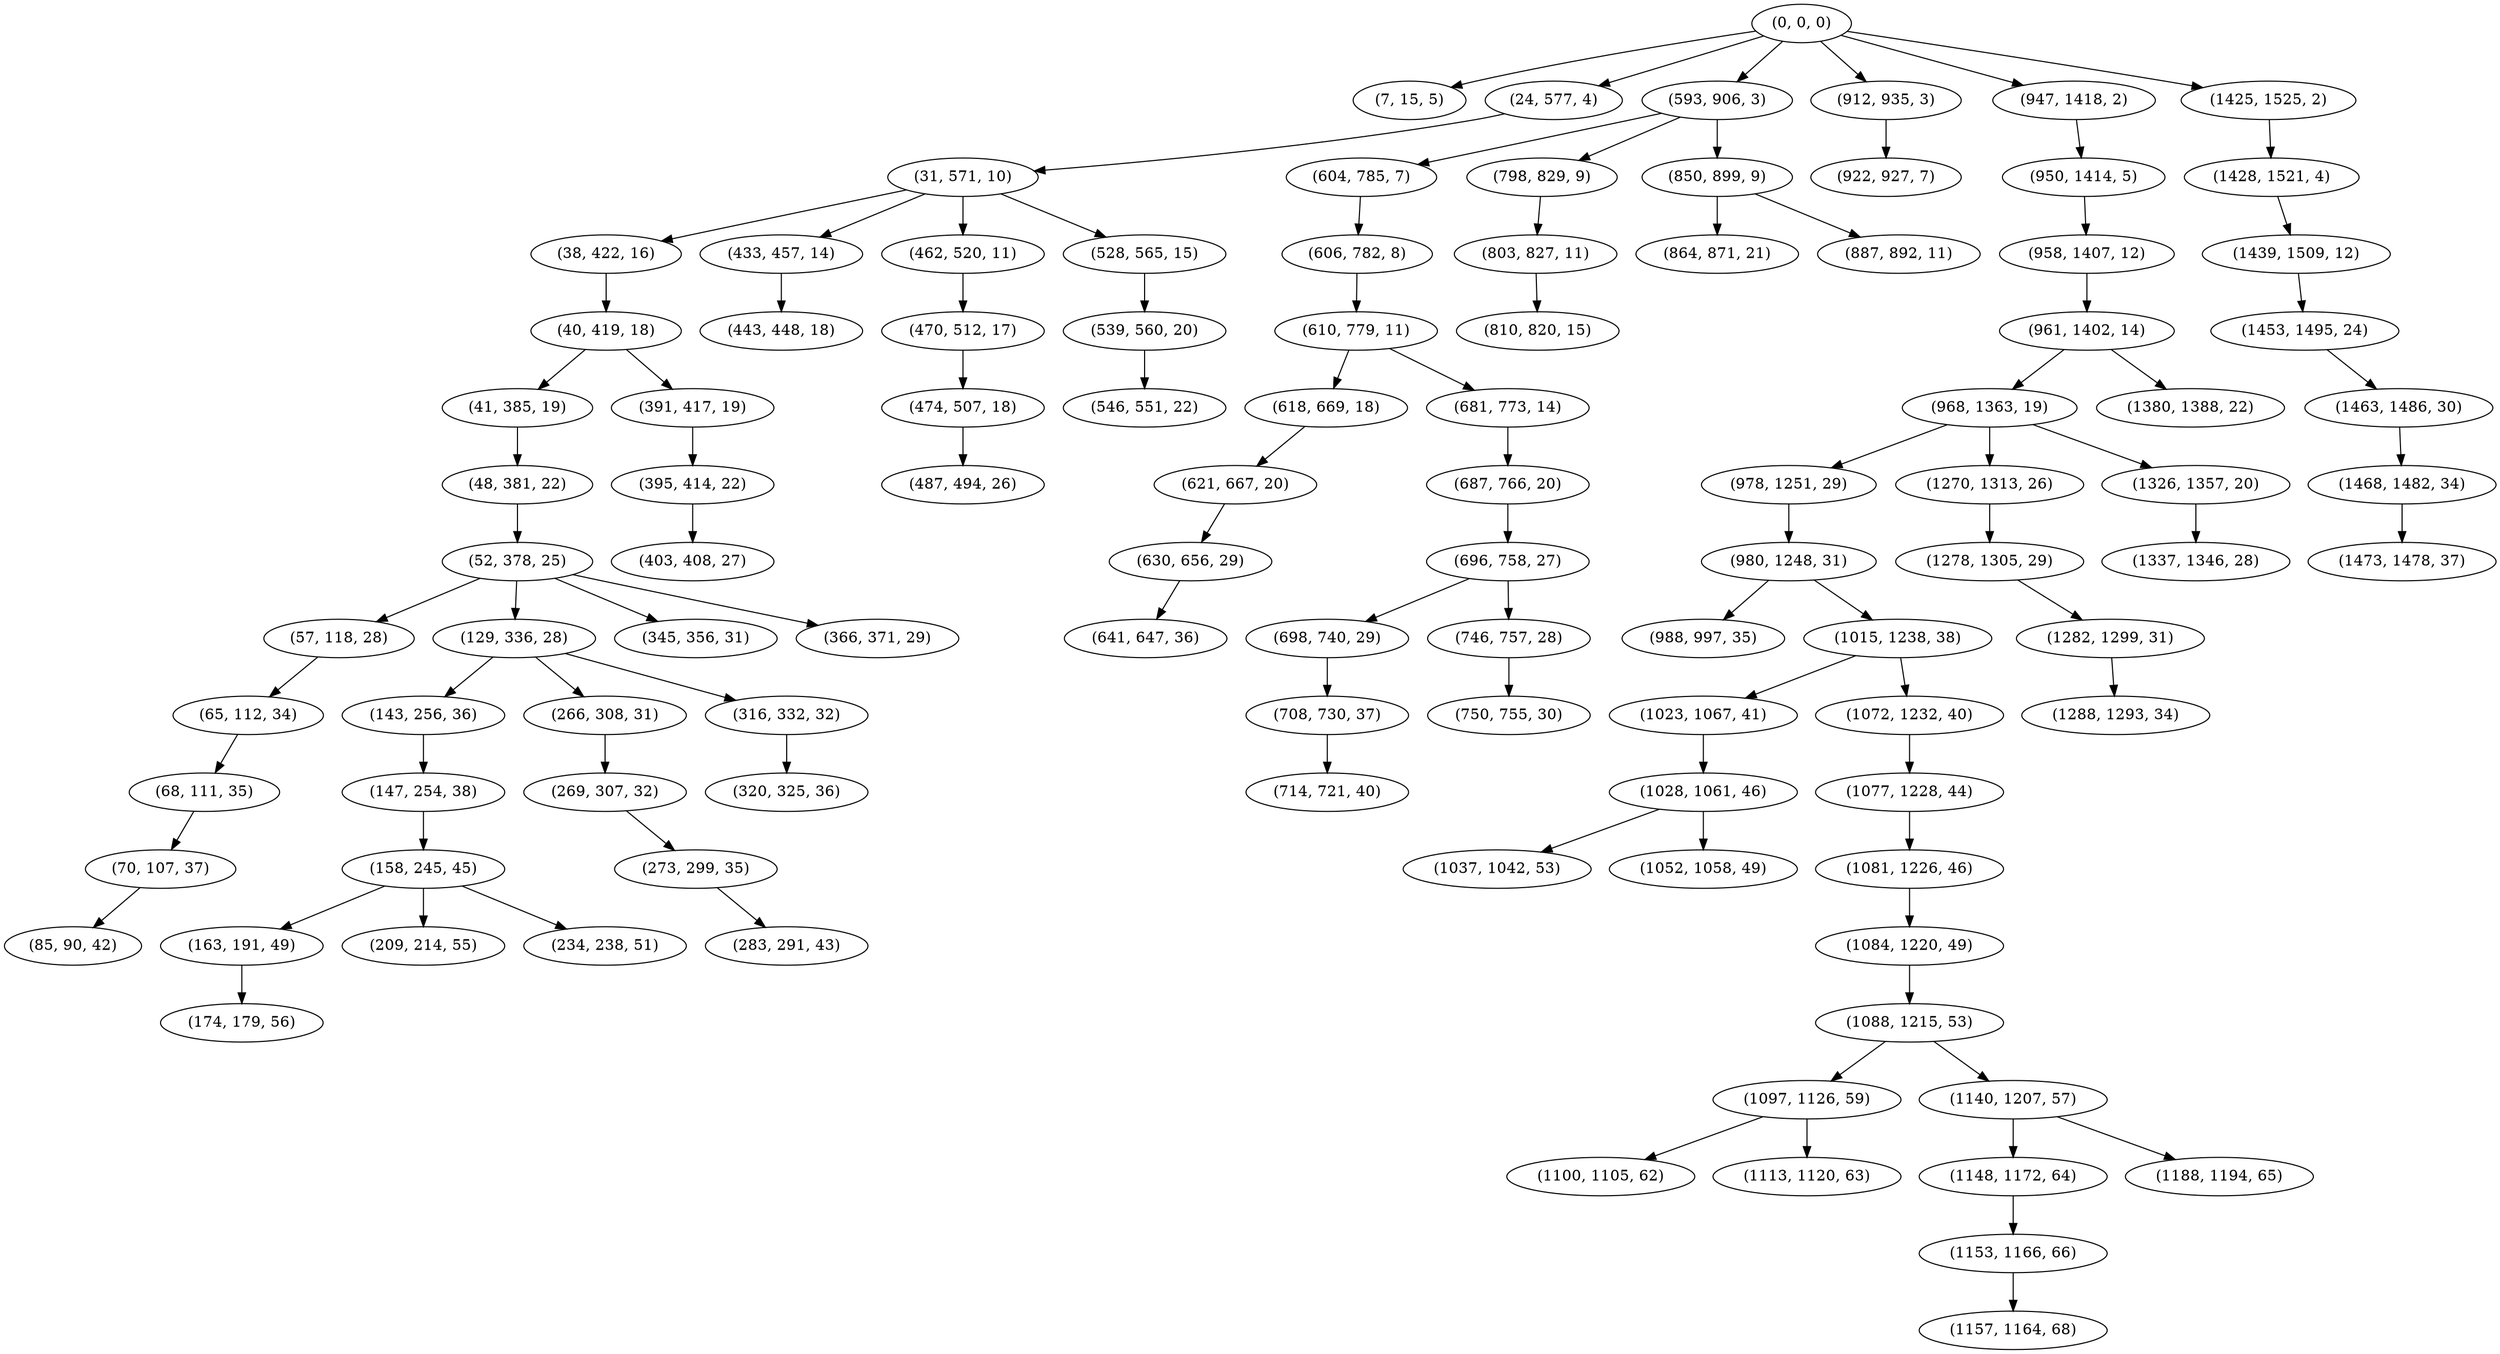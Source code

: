 digraph tree {
    "(0, 0, 0)";
    "(7, 15, 5)";
    "(24, 577, 4)";
    "(31, 571, 10)";
    "(38, 422, 16)";
    "(40, 419, 18)";
    "(41, 385, 19)";
    "(48, 381, 22)";
    "(52, 378, 25)";
    "(57, 118, 28)";
    "(65, 112, 34)";
    "(68, 111, 35)";
    "(70, 107, 37)";
    "(85, 90, 42)";
    "(129, 336, 28)";
    "(143, 256, 36)";
    "(147, 254, 38)";
    "(158, 245, 45)";
    "(163, 191, 49)";
    "(174, 179, 56)";
    "(209, 214, 55)";
    "(234, 238, 51)";
    "(266, 308, 31)";
    "(269, 307, 32)";
    "(273, 299, 35)";
    "(283, 291, 43)";
    "(316, 332, 32)";
    "(320, 325, 36)";
    "(345, 356, 31)";
    "(366, 371, 29)";
    "(391, 417, 19)";
    "(395, 414, 22)";
    "(403, 408, 27)";
    "(433, 457, 14)";
    "(443, 448, 18)";
    "(462, 520, 11)";
    "(470, 512, 17)";
    "(474, 507, 18)";
    "(487, 494, 26)";
    "(528, 565, 15)";
    "(539, 560, 20)";
    "(546, 551, 22)";
    "(593, 906, 3)";
    "(604, 785, 7)";
    "(606, 782, 8)";
    "(610, 779, 11)";
    "(618, 669, 18)";
    "(621, 667, 20)";
    "(630, 656, 29)";
    "(641, 647, 36)";
    "(681, 773, 14)";
    "(687, 766, 20)";
    "(696, 758, 27)";
    "(698, 740, 29)";
    "(708, 730, 37)";
    "(714, 721, 40)";
    "(746, 757, 28)";
    "(750, 755, 30)";
    "(798, 829, 9)";
    "(803, 827, 11)";
    "(810, 820, 15)";
    "(850, 899, 9)";
    "(864, 871, 21)";
    "(887, 892, 11)";
    "(912, 935, 3)";
    "(922, 927, 7)";
    "(947, 1418, 2)";
    "(950, 1414, 5)";
    "(958, 1407, 12)";
    "(961, 1402, 14)";
    "(968, 1363, 19)";
    "(978, 1251, 29)";
    "(980, 1248, 31)";
    "(988, 997, 35)";
    "(1015, 1238, 38)";
    "(1023, 1067, 41)";
    "(1028, 1061, 46)";
    "(1037, 1042, 53)";
    "(1052, 1058, 49)";
    "(1072, 1232, 40)";
    "(1077, 1228, 44)";
    "(1081, 1226, 46)";
    "(1084, 1220, 49)";
    "(1088, 1215, 53)";
    "(1097, 1126, 59)";
    "(1100, 1105, 62)";
    "(1113, 1120, 63)";
    "(1140, 1207, 57)";
    "(1148, 1172, 64)";
    "(1153, 1166, 66)";
    "(1157, 1164, 68)";
    "(1188, 1194, 65)";
    "(1270, 1313, 26)";
    "(1278, 1305, 29)";
    "(1282, 1299, 31)";
    "(1288, 1293, 34)";
    "(1326, 1357, 20)";
    "(1337, 1346, 28)";
    "(1380, 1388, 22)";
    "(1425, 1525, 2)";
    "(1428, 1521, 4)";
    "(1439, 1509, 12)";
    "(1453, 1495, 24)";
    "(1463, 1486, 30)";
    "(1468, 1482, 34)";
    "(1473, 1478, 37)";
    "(0, 0, 0)" -> "(7, 15, 5)";
    "(0, 0, 0)" -> "(24, 577, 4)";
    "(0, 0, 0)" -> "(593, 906, 3)";
    "(0, 0, 0)" -> "(912, 935, 3)";
    "(0, 0, 0)" -> "(947, 1418, 2)";
    "(0, 0, 0)" -> "(1425, 1525, 2)";
    "(24, 577, 4)" -> "(31, 571, 10)";
    "(31, 571, 10)" -> "(38, 422, 16)";
    "(31, 571, 10)" -> "(433, 457, 14)";
    "(31, 571, 10)" -> "(462, 520, 11)";
    "(31, 571, 10)" -> "(528, 565, 15)";
    "(38, 422, 16)" -> "(40, 419, 18)";
    "(40, 419, 18)" -> "(41, 385, 19)";
    "(40, 419, 18)" -> "(391, 417, 19)";
    "(41, 385, 19)" -> "(48, 381, 22)";
    "(48, 381, 22)" -> "(52, 378, 25)";
    "(52, 378, 25)" -> "(57, 118, 28)";
    "(52, 378, 25)" -> "(129, 336, 28)";
    "(52, 378, 25)" -> "(345, 356, 31)";
    "(52, 378, 25)" -> "(366, 371, 29)";
    "(57, 118, 28)" -> "(65, 112, 34)";
    "(65, 112, 34)" -> "(68, 111, 35)";
    "(68, 111, 35)" -> "(70, 107, 37)";
    "(70, 107, 37)" -> "(85, 90, 42)";
    "(129, 336, 28)" -> "(143, 256, 36)";
    "(129, 336, 28)" -> "(266, 308, 31)";
    "(129, 336, 28)" -> "(316, 332, 32)";
    "(143, 256, 36)" -> "(147, 254, 38)";
    "(147, 254, 38)" -> "(158, 245, 45)";
    "(158, 245, 45)" -> "(163, 191, 49)";
    "(158, 245, 45)" -> "(209, 214, 55)";
    "(158, 245, 45)" -> "(234, 238, 51)";
    "(163, 191, 49)" -> "(174, 179, 56)";
    "(266, 308, 31)" -> "(269, 307, 32)";
    "(269, 307, 32)" -> "(273, 299, 35)";
    "(273, 299, 35)" -> "(283, 291, 43)";
    "(316, 332, 32)" -> "(320, 325, 36)";
    "(391, 417, 19)" -> "(395, 414, 22)";
    "(395, 414, 22)" -> "(403, 408, 27)";
    "(433, 457, 14)" -> "(443, 448, 18)";
    "(462, 520, 11)" -> "(470, 512, 17)";
    "(470, 512, 17)" -> "(474, 507, 18)";
    "(474, 507, 18)" -> "(487, 494, 26)";
    "(528, 565, 15)" -> "(539, 560, 20)";
    "(539, 560, 20)" -> "(546, 551, 22)";
    "(593, 906, 3)" -> "(604, 785, 7)";
    "(593, 906, 3)" -> "(798, 829, 9)";
    "(593, 906, 3)" -> "(850, 899, 9)";
    "(604, 785, 7)" -> "(606, 782, 8)";
    "(606, 782, 8)" -> "(610, 779, 11)";
    "(610, 779, 11)" -> "(618, 669, 18)";
    "(610, 779, 11)" -> "(681, 773, 14)";
    "(618, 669, 18)" -> "(621, 667, 20)";
    "(621, 667, 20)" -> "(630, 656, 29)";
    "(630, 656, 29)" -> "(641, 647, 36)";
    "(681, 773, 14)" -> "(687, 766, 20)";
    "(687, 766, 20)" -> "(696, 758, 27)";
    "(696, 758, 27)" -> "(698, 740, 29)";
    "(696, 758, 27)" -> "(746, 757, 28)";
    "(698, 740, 29)" -> "(708, 730, 37)";
    "(708, 730, 37)" -> "(714, 721, 40)";
    "(746, 757, 28)" -> "(750, 755, 30)";
    "(798, 829, 9)" -> "(803, 827, 11)";
    "(803, 827, 11)" -> "(810, 820, 15)";
    "(850, 899, 9)" -> "(864, 871, 21)";
    "(850, 899, 9)" -> "(887, 892, 11)";
    "(912, 935, 3)" -> "(922, 927, 7)";
    "(947, 1418, 2)" -> "(950, 1414, 5)";
    "(950, 1414, 5)" -> "(958, 1407, 12)";
    "(958, 1407, 12)" -> "(961, 1402, 14)";
    "(961, 1402, 14)" -> "(968, 1363, 19)";
    "(961, 1402, 14)" -> "(1380, 1388, 22)";
    "(968, 1363, 19)" -> "(978, 1251, 29)";
    "(968, 1363, 19)" -> "(1270, 1313, 26)";
    "(968, 1363, 19)" -> "(1326, 1357, 20)";
    "(978, 1251, 29)" -> "(980, 1248, 31)";
    "(980, 1248, 31)" -> "(988, 997, 35)";
    "(980, 1248, 31)" -> "(1015, 1238, 38)";
    "(1015, 1238, 38)" -> "(1023, 1067, 41)";
    "(1015, 1238, 38)" -> "(1072, 1232, 40)";
    "(1023, 1067, 41)" -> "(1028, 1061, 46)";
    "(1028, 1061, 46)" -> "(1037, 1042, 53)";
    "(1028, 1061, 46)" -> "(1052, 1058, 49)";
    "(1072, 1232, 40)" -> "(1077, 1228, 44)";
    "(1077, 1228, 44)" -> "(1081, 1226, 46)";
    "(1081, 1226, 46)" -> "(1084, 1220, 49)";
    "(1084, 1220, 49)" -> "(1088, 1215, 53)";
    "(1088, 1215, 53)" -> "(1097, 1126, 59)";
    "(1088, 1215, 53)" -> "(1140, 1207, 57)";
    "(1097, 1126, 59)" -> "(1100, 1105, 62)";
    "(1097, 1126, 59)" -> "(1113, 1120, 63)";
    "(1140, 1207, 57)" -> "(1148, 1172, 64)";
    "(1140, 1207, 57)" -> "(1188, 1194, 65)";
    "(1148, 1172, 64)" -> "(1153, 1166, 66)";
    "(1153, 1166, 66)" -> "(1157, 1164, 68)";
    "(1270, 1313, 26)" -> "(1278, 1305, 29)";
    "(1278, 1305, 29)" -> "(1282, 1299, 31)";
    "(1282, 1299, 31)" -> "(1288, 1293, 34)";
    "(1326, 1357, 20)" -> "(1337, 1346, 28)";
    "(1425, 1525, 2)" -> "(1428, 1521, 4)";
    "(1428, 1521, 4)" -> "(1439, 1509, 12)";
    "(1439, 1509, 12)" -> "(1453, 1495, 24)";
    "(1453, 1495, 24)" -> "(1463, 1486, 30)";
    "(1463, 1486, 30)" -> "(1468, 1482, 34)";
    "(1468, 1482, 34)" -> "(1473, 1478, 37)";
}
